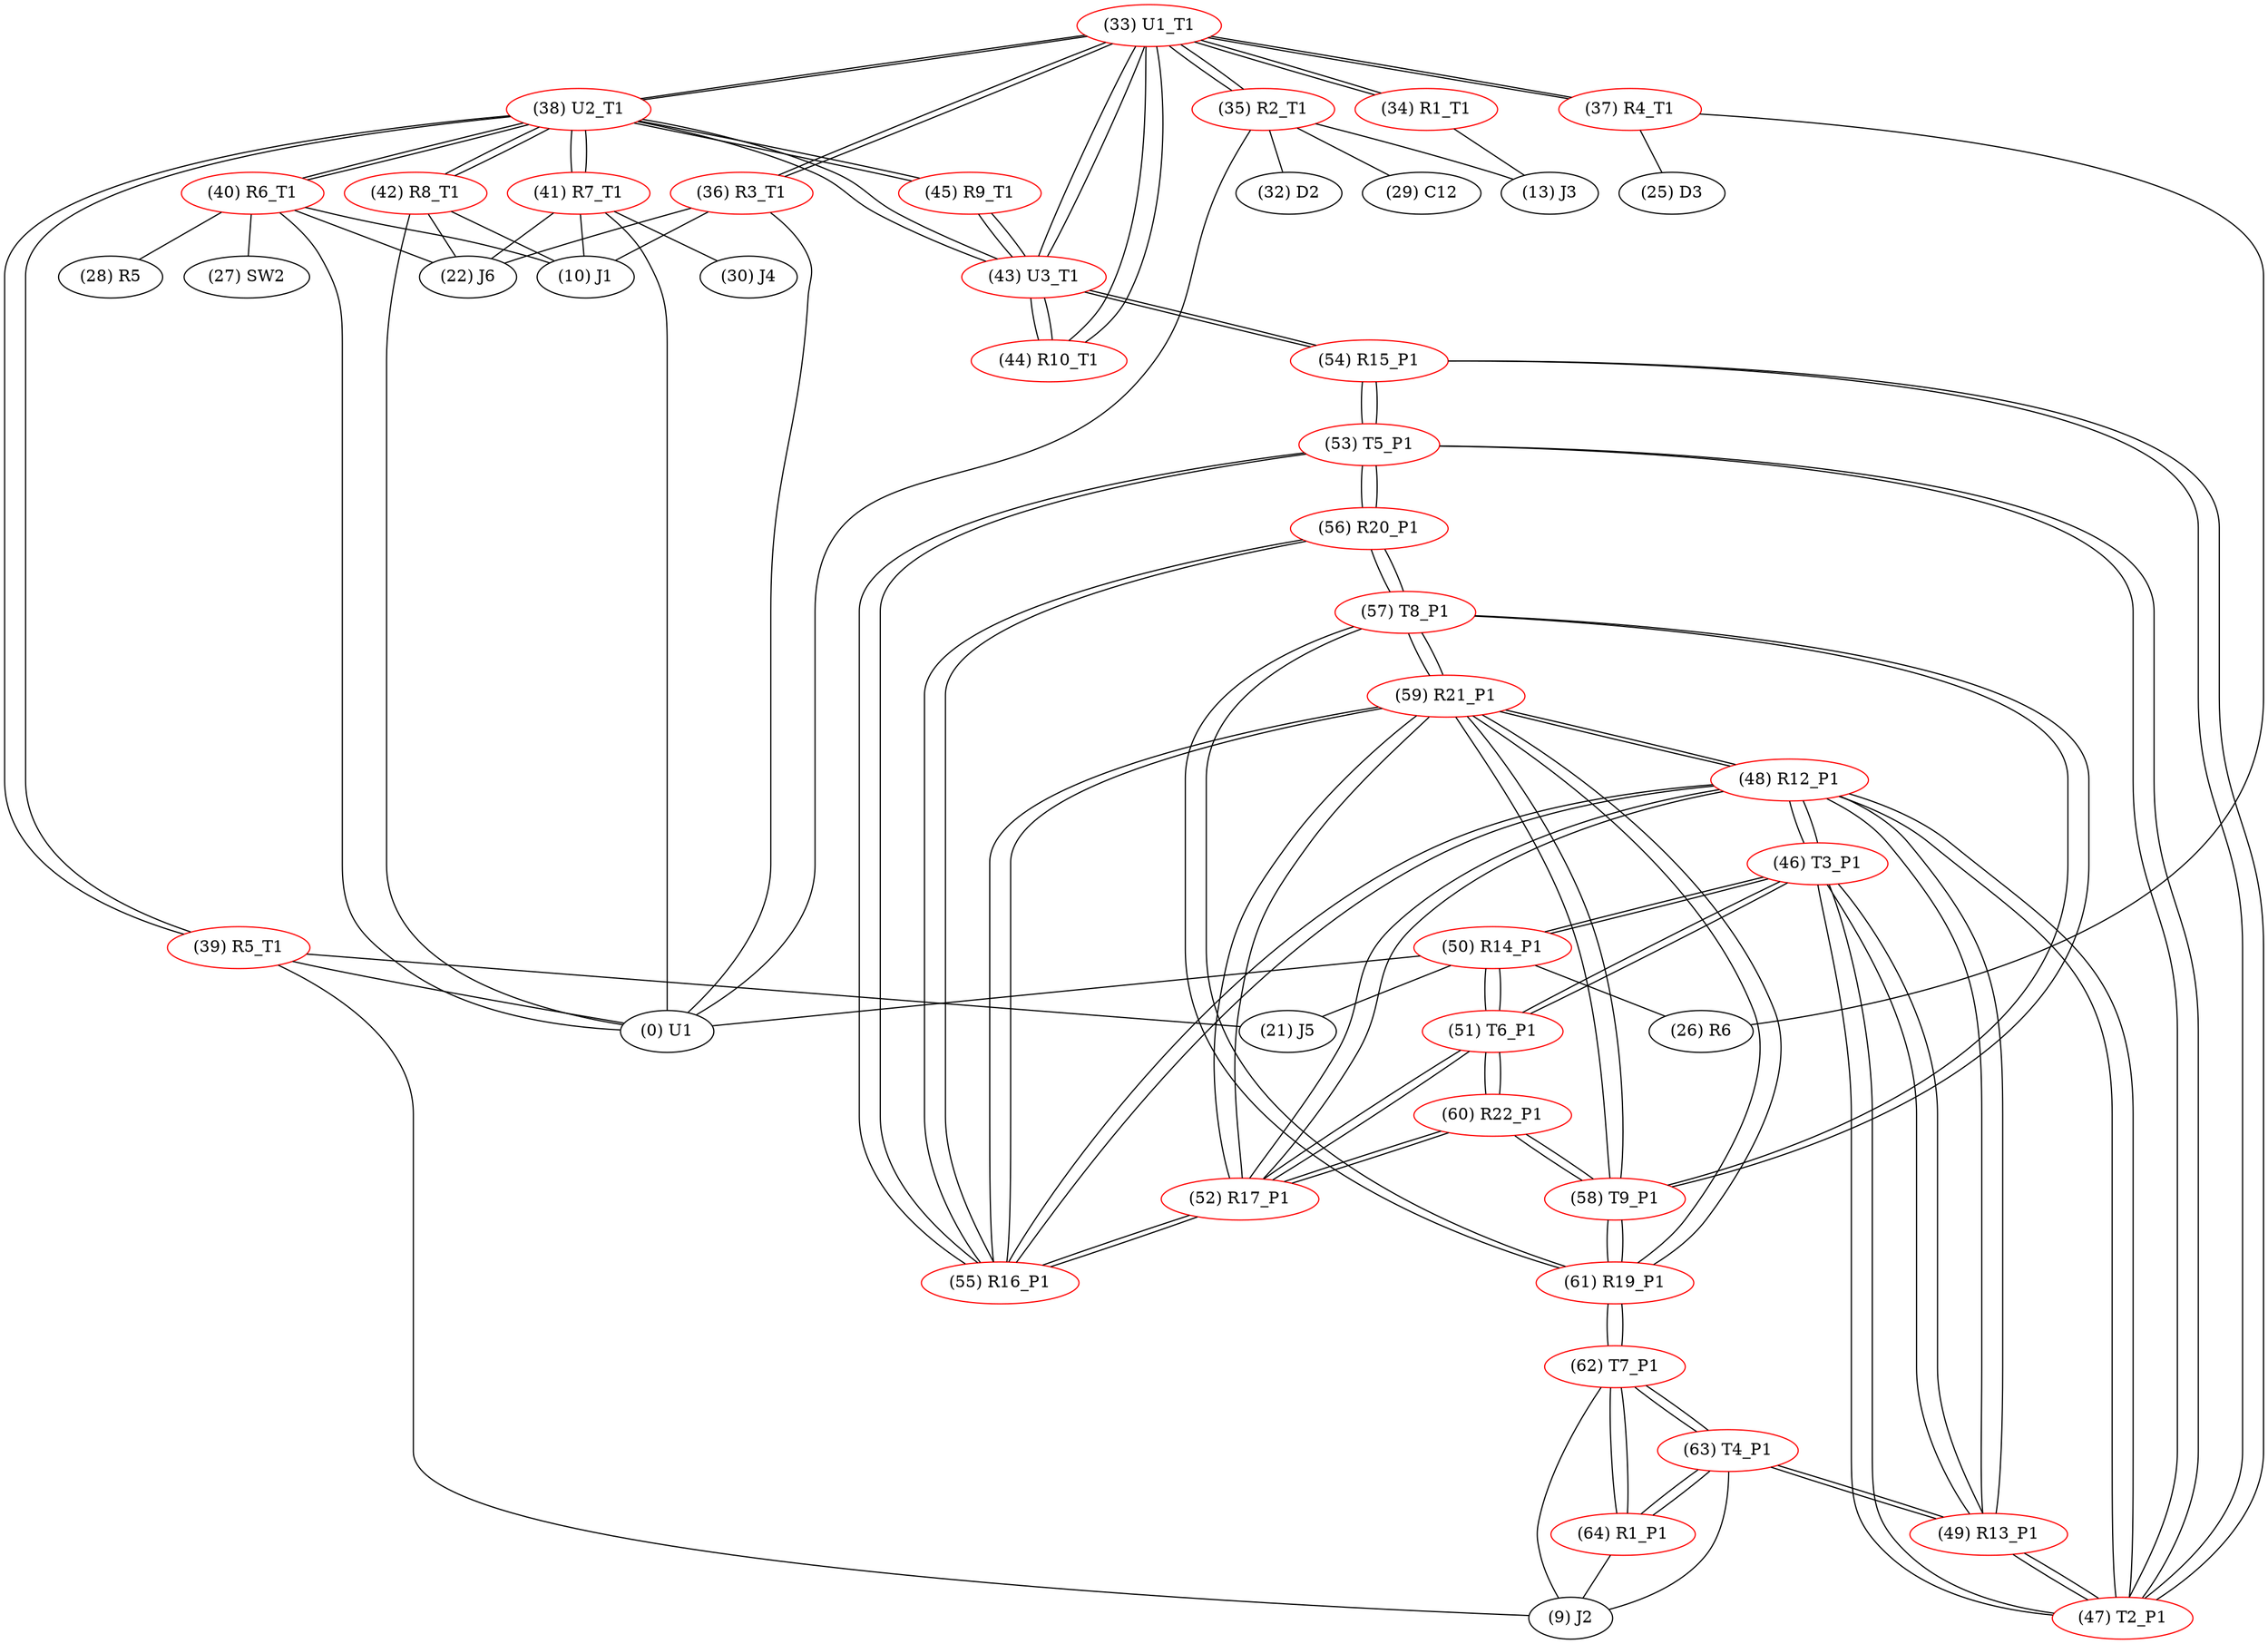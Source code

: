 graph {
	33 [label="(33) U1_T1" color=red]
	38 [label="(38) U2_T1"]
	43 [label="(43) U3_T1"]
	44 [label="(44) R10_T1"]
	37 [label="(37) R4_T1"]
	35 [label="(35) R2_T1"]
	36 [label="(36) R3_T1"]
	34 [label="(34) R1_T1"]
	34 [label="(34) R1_T1" color=red]
	13 [label="(13) J3"]
	33 [label="(33) U1_T1"]
	35 [label="(35) R2_T1" color=red]
	0 [label="(0) U1"]
	13 [label="(13) J3"]
	32 [label="(32) D2"]
	29 [label="(29) C12"]
	33 [label="(33) U1_T1"]
	36 [label="(36) R3_T1" color=red]
	22 [label="(22) J6"]
	10 [label="(10) J1"]
	0 [label="(0) U1"]
	33 [label="(33) U1_T1"]
	37 [label="(37) R4_T1" color=red]
	25 [label="(25) D3"]
	26 [label="(26) R6"]
	33 [label="(33) U1_T1"]
	38 [label="(38) U2_T1" color=red]
	41 [label="(41) R7_T1"]
	42 [label="(42) R8_T1"]
	39 [label="(39) R5_T1"]
	40 [label="(40) R6_T1"]
	43 [label="(43) U3_T1"]
	33 [label="(33) U1_T1"]
	45 [label="(45) R9_T1"]
	39 [label="(39) R5_T1" color=red]
	9 [label="(9) J2"]
	0 [label="(0) U1"]
	21 [label="(21) J5"]
	38 [label="(38) U2_T1"]
	40 [label="(40) R6_T1" color=red]
	10 [label="(10) J1"]
	28 [label="(28) R5"]
	0 [label="(0) U1"]
	22 [label="(22) J6"]
	27 [label="(27) SW2"]
	38 [label="(38) U2_T1"]
	41 [label="(41) R7_T1" color=red]
	0 [label="(0) U1"]
	22 [label="(22) J6"]
	30 [label="(30) J4"]
	10 [label="(10) J1"]
	38 [label="(38) U2_T1"]
	42 [label="(42) R8_T1" color=red]
	0 [label="(0) U1"]
	22 [label="(22) J6"]
	10 [label="(10) J1"]
	38 [label="(38) U2_T1"]
	43 [label="(43) U3_T1" color=red]
	38 [label="(38) U2_T1"]
	33 [label="(33) U1_T1"]
	45 [label="(45) R9_T1"]
	44 [label="(44) R10_T1"]
	54 [label="(54) R15_P1"]
	44 [label="(44) R10_T1" color=red]
	43 [label="(43) U3_T1"]
	33 [label="(33) U1_T1"]
	45 [label="(45) R9_T1" color=red]
	38 [label="(38) U2_T1"]
	43 [label="(43) U3_T1"]
	46 [label="(46) T3_P1" color=red]
	50 [label="(50) R14_P1"]
	51 [label="(51) T6_P1"]
	49 [label="(49) R13_P1"]
	48 [label="(48) R12_P1"]
	47 [label="(47) T2_P1"]
	47 [label="(47) T2_P1" color=red]
	49 [label="(49) R13_P1"]
	46 [label="(46) T3_P1"]
	48 [label="(48) R12_P1"]
	53 [label="(53) T5_P1"]
	54 [label="(54) R15_P1"]
	48 [label="(48) R12_P1" color=red]
	59 [label="(59) R21_P1"]
	55 [label="(55) R16_P1"]
	52 [label="(52) R17_P1"]
	49 [label="(49) R13_P1"]
	46 [label="(46) T3_P1"]
	47 [label="(47) T2_P1"]
	49 [label="(49) R13_P1" color=red]
	63 [label="(63) T4_P1"]
	46 [label="(46) T3_P1"]
	48 [label="(48) R12_P1"]
	47 [label="(47) T2_P1"]
	50 [label="(50) R14_P1" color=red]
	0 [label="(0) U1"]
	21 [label="(21) J5"]
	26 [label="(26) R6"]
	46 [label="(46) T3_P1"]
	51 [label="(51) T6_P1"]
	51 [label="(51) T6_P1" color=red]
	50 [label="(50) R14_P1"]
	46 [label="(46) T3_P1"]
	60 [label="(60) R22_P1"]
	52 [label="(52) R17_P1"]
	52 [label="(52) R17_P1" color=red]
	59 [label="(59) R21_P1"]
	55 [label="(55) R16_P1"]
	48 [label="(48) R12_P1"]
	60 [label="(60) R22_P1"]
	51 [label="(51) T6_P1"]
	53 [label="(53) T5_P1" color=red]
	47 [label="(47) T2_P1"]
	54 [label="(54) R15_P1"]
	55 [label="(55) R16_P1"]
	56 [label="(56) R20_P1"]
	54 [label="(54) R15_P1" color=red]
	43 [label="(43) U3_T1"]
	47 [label="(47) T2_P1"]
	53 [label="(53) T5_P1"]
	55 [label="(55) R16_P1" color=red]
	59 [label="(59) R21_P1"]
	48 [label="(48) R12_P1"]
	52 [label="(52) R17_P1"]
	53 [label="(53) T5_P1"]
	56 [label="(56) R20_P1"]
	56 [label="(56) R20_P1" color=red]
	57 [label="(57) T8_P1"]
	55 [label="(55) R16_P1"]
	53 [label="(53) T5_P1"]
	57 [label="(57) T8_P1" color=red]
	58 [label="(58) T9_P1"]
	59 [label="(59) R21_P1"]
	61 [label="(61) R19_P1"]
	56 [label="(56) R20_P1"]
	58 [label="(58) T9_P1" color=red]
	60 [label="(60) R22_P1"]
	59 [label="(59) R21_P1"]
	57 [label="(57) T8_P1"]
	61 [label="(61) R19_P1"]
	59 [label="(59) R21_P1" color=red]
	55 [label="(55) R16_P1"]
	48 [label="(48) R12_P1"]
	52 [label="(52) R17_P1"]
	58 [label="(58) T9_P1"]
	57 [label="(57) T8_P1"]
	61 [label="(61) R19_P1"]
	60 [label="(60) R22_P1" color=red]
	58 [label="(58) T9_P1"]
	51 [label="(51) T6_P1"]
	52 [label="(52) R17_P1"]
	61 [label="(61) R19_P1" color=red]
	58 [label="(58) T9_P1"]
	59 [label="(59) R21_P1"]
	57 [label="(57) T8_P1"]
	62 [label="(62) T7_P1"]
	62 [label="(62) T7_P1" color=red]
	64 [label="(64) R1_P1"]
	63 [label="(63) T4_P1"]
	9 [label="(9) J2"]
	61 [label="(61) R19_P1"]
	63 [label="(63) T4_P1" color=red]
	49 [label="(49) R13_P1"]
	64 [label="(64) R1_P1"]
	62 [label="(62) T7_P1"]
	9 [label="(9) J2"]
	64 [label="(64) R1_P1" color=red]
	63 [label="(63) T4_P1"]
	62 [label="(62) T7_P1"]
	9 [label="(9) J2"]
	33 -- 38
	33 -- 43
	33 -- 44
	33 -- 37
	33 -- 35
	33 -- 36
	33 -- 34
	34 -- 13
	34 -- 33
	35 -- 0
	35 -- 13
	35 -- 32
	35 -- 29
	35 -- 33
	36 -- 22
	36 -- 10
	36 -- 0
	36 -- 33
	37 -- 25
	37 -- 26
	37 -- 33
	38 -- 41
	38 -- 42
	38 -- 39
	38 -- 40
	38 -- 43
	38 -- 33
	38 -- 45
	39 -- 9
	39 -- 0
	39 -- 21
	39 -- 38
	40 -- 10
	40 -- 28
	40 -- 0
	40 -- 22
	40 -- 27
	40 -- 38
	41 -- 0
	41 -- 22
	41 -- 30
	41 -- 10
	41 -- 38
	42 -- 0
	42 -- 22
	42 -- 10
	42 -- 38
	43 -- 38
	43 -- 33
	43 -- 45
	43 -- 44
	43 -- 54
	44 -- 43
	44 -- 33
	45 -- 38
	45 -- 43
	46 -- 50
	46 -- 51
	46 -- 49
	46 -- 48
	46 -- 47
	47 -- 49
	47 -- 46
	47 -- 48
	47 -- 53
	47 -- 54
	48 -- 59
	48 -- 55
	48 -- 52
	48 -- 49
	48 -- 46
	48 -- 47
	49 -- 63
	49 -- 46
	49 -- 48
	49 -- 47
	50 -- 0
	50 -- 21
	50 -- 26
	50 -- 46
	50 -- 51
	51 -- 50
	51 -- 46
	51 -- 60
	51 -- 52
	52 -- 59
	52 -- 55
	52 -- 48
	52 -- 60
	52 -- 51
	53 -- 47
	53 -- 54
	53 -- 55
	53 -- 56
	54 -- 43
	54 -- 47
	54 -- 53
	55 -- 59
	55 -- 48
	55 -- 52
	55 -- 53
	55 -- 56
	56 -- 57
	56 -- 55
	56 -- 53
	57 -- 58
	57 -- 59
	57 -- 61
	57 -- 56
	58 -- 60
	58 -- 59
	58 -- 57
	58 -- 61
	59 -- 55
	59 -- 48
	59 -- 52
	59 -- 58
	59 -- 57
	59 -- 61
	60 -- 58
	60 -- 51
	60 -- 52
	61 -- 58
	61 -- 59
	61 -- 57
	61 -- 62
	62 -- 64
	62 -- 63
	62 -- 9
	62 -- 61
	63 -- 49
	63 -- 64
	63 -- 62
	63 -- 9
	64 -- 63
	64 -- 62
	64 -- 9
}